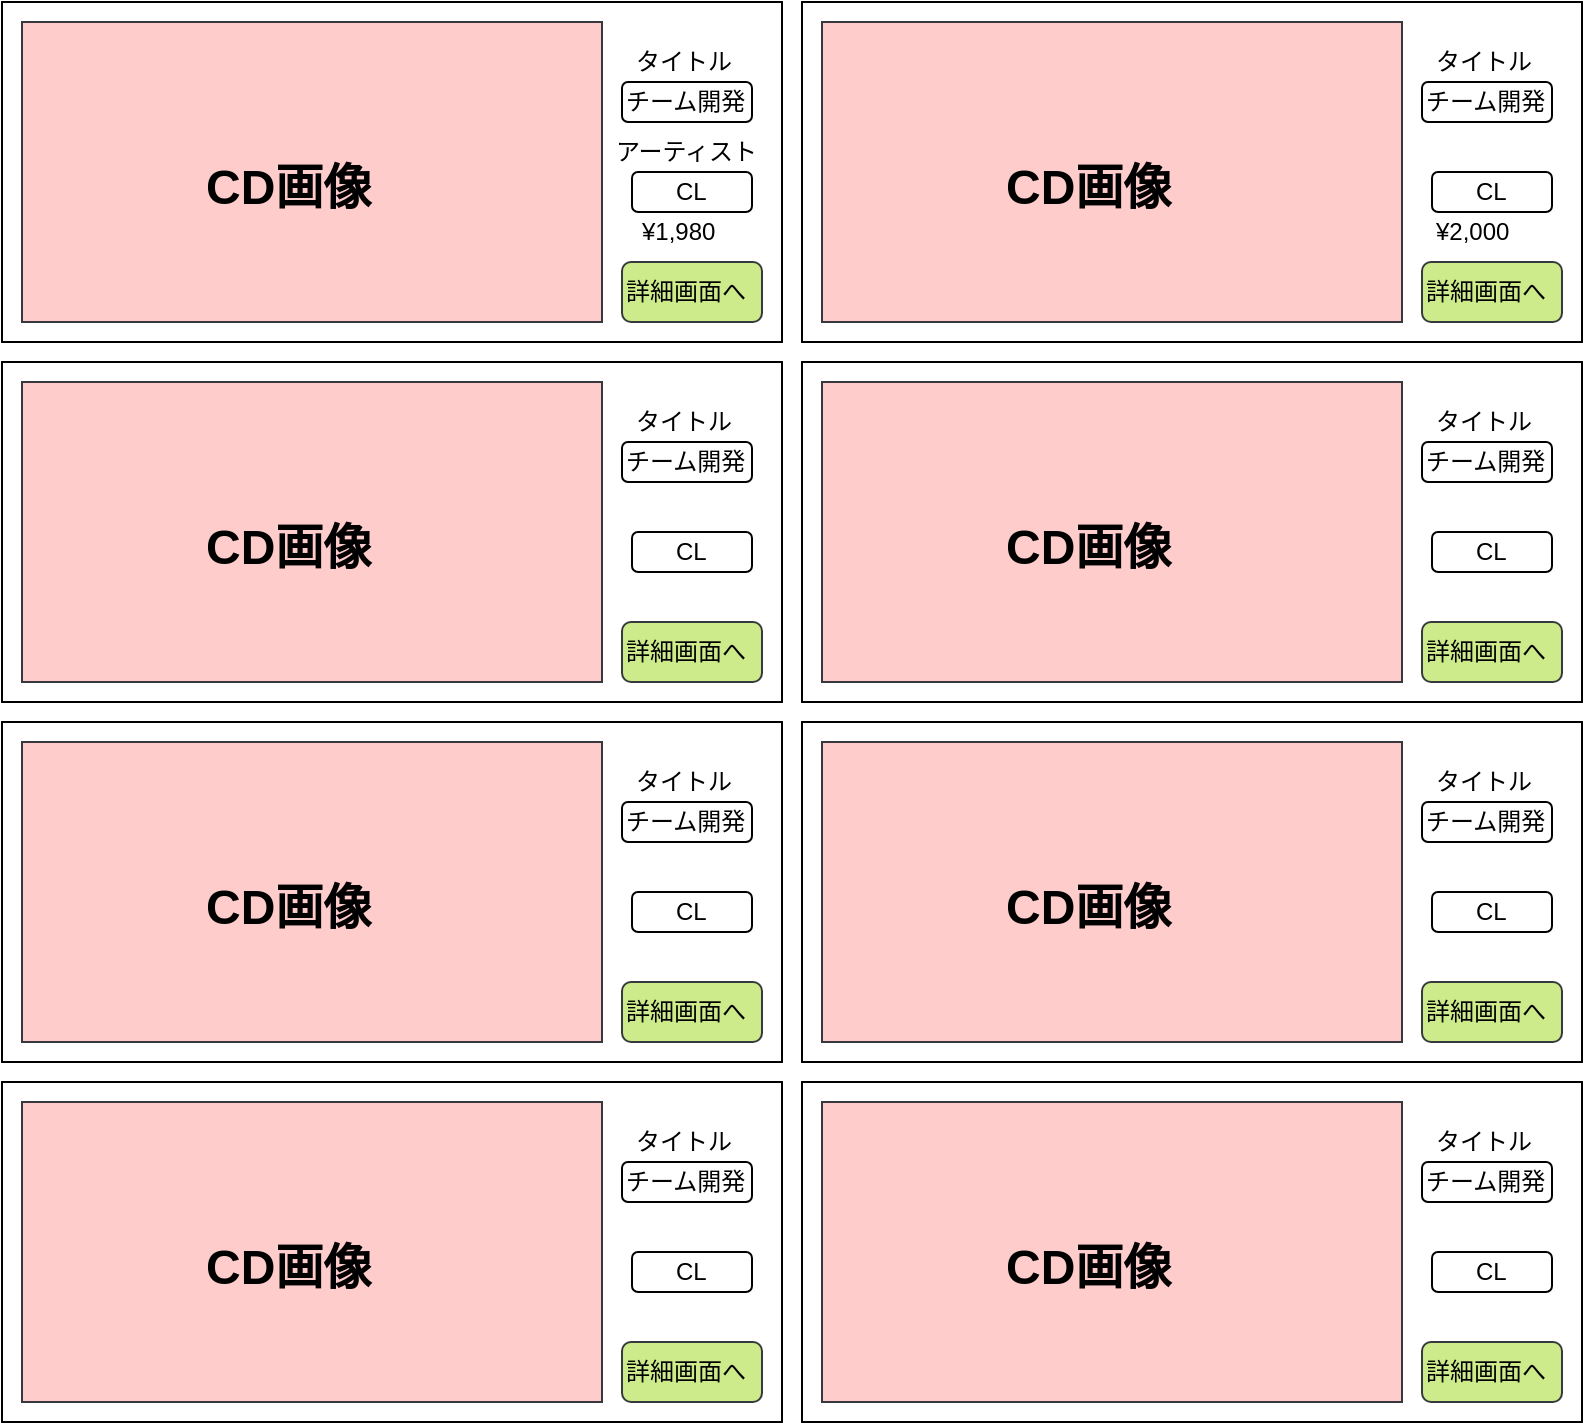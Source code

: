 <mxfile version="10.8.5" type="github"><diagram id="PPx-m0vNghP_mfg8f-Wl" name="Page-1"><mxGraphModel dx="737" dy="648" grid="1" gridSize="10" guides="1" tooltips="1" connect="1" arrows="1" fold="1" page="1" pageScale="1" pageWidth="1169" pageHeight="1654" math="0" shadow="0"><root><mxCell id="0"/><mxCell id="1" parent="0"/><mxCell id="JDdj_WCOVAHmtkz_DxpK-1" value="" style="rounded=0;whiteSpace=wrap;html=1;strokeWidth=1;fillColor=none;gradientColor=none;align=left;" vertex="1" parent="1"><mxGeometry x="30" y="30" width="390" height="170" as="geometry"/></mxCell><mxCell id="JDdj_WCOVAHmtkz_DxpK-2" value="" style="rounded=0;whiteSpace=wrap;html=1;strokeWidth=1;fillColor=#ffcccc;align=left;strokeColor=#36393d;" vertex="1" parent="1"><mxGeometry x="40" y="40" width="290" height="150" as="geometry"/></mxCell><mxCell id="JDdj_WCOVAHmtkz_DxpK-3" value="&lt;h1&gt;CD画像&lt;/h1&gt;" style="text;html=1;resizable=0;points=[];autosize=1;align=left;verticalAlign=top;spacingTop=-4;" vertex="1" parent="1"><mxGeometry x="130" y="90" width="100" height="50" as="geometry"/></mxCell><mxCell id="JDdj_WCOVAHmtkz_DxpK-4" value="詳細画面へ" style="rounded=1;whiteSpace=wrap;html=1;strokeWidth=1;fillColor=#cdeb8b;align=left;strokeColor=#36393d;" vertex="1" parent="1"><mxGeometry x="340" y="160" width="70" height="30" as="geometry"/></mxCell><mxCell id="JDdj_WCOVAHmtkz_DxpK-5" value="タイトル" style="text;html=1;resizable=0;points=[];autosize=1;align=left;verticalAlign=top;spacingTop=-4;" vertex="1" parent="1"><mxGeometry x="345" y="50" width="60" height="20" as="geometry"/></mxCell><mxCell id="JDdj_WCOVAHmtkz_DxpK-6" value="チーム開発" style="text;html=1;resizable=0;points=[];autosize=1;align=left;verticalAlign=top;spacingTop=-4;" vertex="1" parent="1"><mxGeometry x="340" y="70" width="80" height="20" as="geometry"/></mxCell><mxCell id="JDdj_WCOVAHmtkz_DxpK-7" value="" style="rounded=1;whiteSpace=wrap;html=1;strokeWidth=1;fillColor=none;gradientColor=none;align=left;" vertex="1" parent="1"><mxGeometry x="345" y="115" width="60" height="20" as="geometry"/></mxCell><mxCell id="JDdj_WCOVAHmtkz_DxpK-8" value="" style="rounded=1;whiteSpace=wrap;html=1;strokeWidth=1;fillColor=none;gradientColor=none;align=left;" vertex="1" parent="1"><mxGeometry x="340" y="70" width="65" height="20" as="geometry"/></mxCell><mxCell id="JDdj_WCOVAHmtkz_DxpK-9" value="アーティスト" style="text;html=1;resizable=0;points=[];autosize=1;align=left;verticalAlign=top;spacingTop=-4;" vertex="1" parent="1"><mxGeometry x="335" y="95" width="90" height="20" as="geometry"/></mxCell><mxCell id="JDdj_WCOVAHmtkz_DxpK-10" value="CL" style="text;html=1;resizable=0;points=[];autosize=1;align=left;verticalAlign=top;spacingTop=-4;" vertex="1" parent="1"><mxGeometry x="365" y="115" width="30" height="20" as="geometry"/></mxCell><mxCell id="JDdj_WCOVAHmtkz_DxpK-11" value="" style="rounded=0;whiteSpace=wrap;html=1;strokeWidth=1;fillColor=none;gradientColor=none;align=left;" vertex="1" parent="1"><mxGeometry x="430" y="210" width="390" height="170" as="geometry"/></mxCell><mxCell id="JDdj_WCOVAHmtkz_DxpK-12" value="" style="rounded=0;whiteSpace=wrap;html=1;strokeWidth=1;fillColor=#ffcccc;align=left;strokeColor=#36393d;" vertex="1" parent="1"><mxGeometry x="440" y="220" width="290" height="150" as="geometry"/></mxCell><mxCell id="JDdj_WCOVAHmtkz_DxpK-13" value="&lt;h1&gt;CD画像&lt;/h1&gt;" style="text;html=1;resizable=0;points=[];autosize=1;align=left;verticalAlign=top;spacingTop=-4;" vertex="1" parent="1"><mxGeometry x="530" y="270" width="100" height="50" as="geometry"/></mxCell><mxCell id="JDdj_WCOVAHmtkz_DxpK-14" value="詳細画面へ" style="rounded=1;whiteSpace=wrap;html=1;strokeWidth=1;fillColor=#cdeb8b;align=left;strokeColor=#36393d;" vertex="1" parent="1"><mxGeometry x="740" y="340" width="70" height="30" as="geometry"/></mxCell><mxCell id="JDdj_WCOVAHmtkz_DxpK-15" value="タイトル" style="text;html=1;resizable=0;points=[];autosize=1;align=left;verticalAlign=top;spacingTop=-4;" vertex="1" parent="1"><mxGeometry x="745" y="230" width="60" height="20" as="geometry"/></mxCell><mxCell id="JDdj_WCOVAHmtkz_DxpK-16" value="チーム開発" style="text;html=1;resizable=0;points=[];autosize=1;align=left;verticalAlign=top;spacingTop=-4;" vertex="1" parent="1"><mxGeometry x="740" y="250" width="80" height="20" as="geometry"/></mxCell><mxCell id="JDdj_WCOVAHmtkz_DxpK-17" value="" style="rounded=1;whiteSpace=wrap;html=1;strokeWidth=1;fillColor=none;gradientColor=none;align=left;" vertex="1" parent="1"><mxGeometry x="745" y="295" width="60" height="20" as="geometry"/></mxCell><mxCell id="JDdj_WCOVAHmtkz_DxpK-18" value="" style="rounded=1;whiteSpace=wrap;html=1;strokeWidth=1;fillColor=none;gradientColor=none;align=left;" vertex="1" parent="1"><mxGeometry x="740" y="250" width="65" height="20" as="geometry"/></mxCell><mxCell id="JDdj_WCOVAHmtkz_DxpK-19" value="CL" style="text;html=1;resizable=0;points=[];autosize=1;align=left;verticalAlign=top;spacingTop=-4;" vertex="1" parent="1"><mxGeometry x="765" y="295" width="30" height="20" as="geometry"/></mxCell><mxCell id="JDdj_WCOVAHmtkz_DxpK-20" value="" style="rounded=0;whiteSpace=wrap;html=1;strokeWidth=1;fillColor=none;gradientColor=none;align=left;" vertex="1" parent="1"><mxGeometry x="430" y="30" width="390" height="170" as="geometry"/></mxCell><mxCell id="JDdj_WCOVAHmtkz_DxpK-21" value="" style="rounded=0;whiteSpace=wrap;html=1;strokeWidth=1;fillColor=#ffcccc;align=left;strokeColor=#36393d;" vertex="1" parent="1"><mxGeometry x="440" y="40" width="290" height="150" as="geometry"/></mxCell><mxCell id="JDdj_WCOVAHmtkz_DxpK-22" value="&lt;h1&gt;CD画像&lt;/h1&gt;" style="text;html=1;resizable=0;points=[];autosize=1;align=left;verticalAlign=top;spacingTop=-4;" vertex="1" parent="1"><mxGeometry x="530" y="90" width="100" height="50" as="geometry"/></mxCell><mxCell id="JDdj_WCOVAHmtkz_DxpK-23" value="詳細画面へ" style="rounded=1;whiteSpace=wrap;html=1;strokeWidth=1;fillColor=#cdeb8b;align=left;strokeColor=#36393d;" vertex="1" parent="1"><mxGeometry x="740" y="160" width="70" height="30" as="geometry"/></mxCell><mxCell id="JDdj_WCOVAHmtkz_DxpK-24" value="タイトル" style="text;html=1;resizable=0;points=[];autosize=1;align=left;verticalAlign=top;spacingTop=-4;" vertex="1" parent="1"><mxGeometry x="745" y="50" width="60" height="20" as="geometry"/></mxCell><mxCell id="JDdj_WCOVAHmtkz_DxpK-25" value="チーム開発" style="text;html=1;resizable=0;points=[];autosize=1;align=left;verticalAlign=top;spacingTop=-4;" vertex="1" parent="1"><mxGeometry x="740" y="70" width="80" height="20" as="geometry"/></mxCell><mxCell id="JDdj_WCOVAHmtkz_DxpK-26" value="" style="rounded=1;whiteSpace=wrap;html=1;strokeWidth=1;fillColor=none;gradientColor=none;align=left;" vertex="1" parent="1"><mxGeometry x="745" y="115" width="60" height="20" as="geometry"/></mxCell><mxCell id="JDdj_WCOVAHmtkz_DxpK-27" value="" style="rounded=1;whiteSpace=wrap;html=1;strokeWidth=1;fillColor=none;gradientColor=none;align=left;" vertex="1" parent="1"><mxGeometry x="740" y="70" width="65" height="20" as="geometry"/></mxCell><mxCell id="JDdj_WCOVAHmtkz_DxpK-28" value="CL" style="text;html=1;resizable=0;points=[];autosize=1;align=left;verticalAlign=top;spacingTop=-4;" vertex="1" parent="1"><mxGeometry x="765" y="115" width="30" height="20" as="geometry"/></mxCell><mxCell id="JDdj_WCOVAHmtkz_DxpK-29" value="" style="rounded=0;whiteSpace=wrap;html=1;strokeWidth=1;fillColor=none;gradientColor=none;align=left;" vertex="1" parent="1"><mxGeometry x="30" y="210" width="390" height="170" as="geometry"/></mxCell><mxCell id="JDdj_WCOVAHmtkz_DxpK-30" value="" style="rounded=0;whiteSpace=wrap;html=1;strokeWidth=1;fillColor=#ffcccc;align=left;strokeColor=#36393d;" vertex="1" parent="1"><mxGeometry x="40" y="220" width="290" height="150" as="geometry"/></mxCell><mxCell id="JDdj_WCOVAHmtkz_DxpK-31" value="&lt;h1&gt;CD画像&lt;/h1&gt;" style="text;html=1;resizable=0;points=[];autosize=1;align=left;verticalAlign=top;spacingTop=-4;" vertex="1" parent="1"><mxGeometry x="130" y="270" width="100" height="50" as="geometry"/></mxCell><mxCell id="JDdj_WCOVAHmtkz_DxpK-32" value="詳細画面へ" style="rounded=1;whiteSpace=wrap;html=1;strokeWidth=1;fillColor=#cdeb8b;align=left;strokeColor=#36393d;" vertex="1" parent="1"><mxGeometry x="340" y="340" width="70" height="30" as="geometry"/></mxCell><mxCell id="JDdj_WCOVAHmtkz_DxpK-33" value="タイトル" style="text;html=1;resizable=0;points=[];autosize=1;align=left;verticalAlign=top;spacingTop=-4;" vertex="1" parent="1"><mxGeometry x="345" y="230" width="60" height="20" as="geometry"/></mxCell><mxCell id="JDdj_WCOVAHmtkz_DxpK-34" value="チーム開発" style="text;html=1;resizable=0;points=[];autosize=1;align=left;verticalAlign=top;spacingTop=-4;" vertex="1" parent="1"><mxGeometry x="340" y="250" width="80" height="20" as="geometry"/></mxCell><mxCell id="JDdj_WCOVAHmtkz_DxpK-35" value="" style="rounded=1;whiteSpace=wrap;html=1;strokeWidth=1;fillColor=none;gradientColor=none;align=left;" vertex="1" parent="1"><mxGeometry x="345" y="295" width="60" height="20" as="geometry"/></mxCell><mxCell id="JDdj_WCOVAHmtkz_DxpK-36" value="" style="rounded=1;whiteSpace=wrap;html=1;strokeWidth=1;fillColor=none;gradientColor=none;align=left;" vertex="1" parent="1"><mxGeometry x="340" y="250" width="65" height="20" as="geometry"/></mxCell><mxCell id="JDdj_WCOVAHmtkz_DxpK-37" value="CL" style="text;html=1;resizable=0;points=[];autosize=1;align=left;verticalAlign=top;spacingTop=-4;" vertex="1" parent="1"><mxGeometry x="365" y="295" width="30" height="20" as="geometry"/></mxCell><mxCell id="JDdj_WCOVAHmtkz_DxpK-38" value="" style="rounded=0;whiteSpace=wrap;html=1;strokeWidth=1;fillColor=none;gradientColor=none;align=left;" vertex="1" parent="1"><mxGeometry x="30" y="390" width="390" height="170" as="geometry"/></mxCell><mxCell id="JDdj_WCOVAHmtkz_DxpK-39" value="" style="rounded=0;whiteSpace=wrap;html=1;strokeWidth=1;fillColor=#ffcccc;align=left;strokeColor=#36393d;" vertex="1" parent="1"><mxGeometry x="40" y="400" width="290" height="150" as="geometry"/></mxCell><mxCell id="JDdj_WCOVAHmtkz_DxpK-40" value="&lt;h1&gt;CD画像&lt;/h1&gt;" style="text;html=1;resizable=0;points=[];autosize=1;align=left;verticalAlign=top;spacingTop=-4;" vertex="1" parent="1"><mxGeometry x="130" y="450" width="100" height="50" as="geometry"/></mxCell><mxCell id="JDdj_WCOVAHmtkz_DxpK-41" value="詳細画面へ" style="rounded=1;whiteSpace=wrap;html=1;strokeWidth=1;fillColor=#cdeb8b;align=left;strokeColor=#36393d;" vertex="1" parent="1"><mxGeometry x="340" y="520" width="70" height="30" as="geometry"/></mxCell><mxCell id="JDdj_WCOVAHmtkz_DxpK-42" value="タイトル" style="text;html=1;resizable=0;points=[];autosize=1;align=left;verticalAlign=top;spacingTop=-4;" vertex="1" parent="1"><mxGeometry x="345" y="410" width="60" height="20" as="geometry"/></mxCell><mxCell id="JDdj_WCOVAHmtkz_DxpK-43" value="チーム開発" style="text;html=1;resizable=0;points=[];autosize=1;align=left;verticalAlign=top;spacingTop=-4;" vertex="1" parent="1"><mxGeometry x="340" y="430" width="80" height="20" as="geometry"/></mxCell><mxCell id="JDdj_WCOVAHmtkz_DxpK-44" value="" style="rounded=1;whiteSpace=wrap;html=1;strokeWidth=1;fillColor=none;gradientColor=none;align=left;" vertex="1" parent="1"><mxGeometry x="345" y="475" width="60" height="20" as="geometry"/></mxCell><mxCell id="JDdj_WCOVAHmtkz_DxpK-45" value="" style="rounded=1;whiteSpace=wrap;html=1;strokeWidth=1;fillColor=none;gradientColor=none;align=left;" vertex="1" parent="1"><mxGeometry x="340" y="430" width="65" height="20" as="geometry"/></mxCell><mxCell id="JDdj_WCOVAHmtkz_DxpK-46" value="CL" style="text;html=1;resizable=0;points=[];autosize=1;align=left;verticalAlign=top;spacingTop=-4;" vertex="1" parent="1"><mxGeometry x="365" y="475" width="30" height="20" as="geometry"/></mxCell><mxCell id="JDdj_WCOVAHmtkz_DxpK-47" value="" style="rounded=0;whiteSpace=wrap;html=1;strokeWidth=1;fillColor=none;gradientColor=none;align=left;" vertex="1" parent="1"><mxGeometry x="430" y="390" width="390" height="170" as="geometry"/></mxCell><mxCell id="JDdj_WCOVAHmtkz_DxpK-48" value="" style="rounded=0;whiteSpace=wrap;html=1;strokeWidth=1;fillColor=#ffcccc;align=left;strokeColor=#36393d;" vertex="1" parent="1"><mxGeometry x="440" y="400" width="290" height="150" as="geometry"/></mxCell><mxCell id="JDdj_WCOVAHmtkz_DxpK-49" value="&lt;h1&gt;CD画像&lt;/h1&gt;" style="text;html=1;resizable=0;points=[];autosize=1;align=left;verticalAlign=top;spacingTop=-4;" vertex="1" parent="1"><mxGeometry x="530" y="450" width="100" height="50" as="geometry"/></mxCell><mxCell id="JDdj_WCOVAHmtkz_DxpK-50" value="詳細画面へ" style="rounded=1;whiteSpace=wrap;html=1;strokeWidth=1;fillColor=#cdeb8b;align=left;strokeColor=#36393d;" vertex="1" parent="1"><mxGeometry x="740" y="520" width="70" height="30" as="geometry"/></mxCell><mxCell id="JDdj_WCOVAHmtkz_DxpK-51" value="タイトル" style="text;html=1;resizable=0;points=[];autosize=1;align=left;verticalAlign=top;spacingTop=-4;" vertex="1" parent="1"><mxGeometry x="745" y="410" width="60" height="20" as="geometry"/></mxCell><mxCell id="JDdj_WCOVAHmtkz_DxpK-52" value="チーム開発" style="text;html=1;resizable=0;points=[];autosize=1;align=left;verticalAlign=top;spacingTop=-4;" vertex="1" parent="1"><mxGeometry x="740" y="430" width="80" height="20" as="geometry"/></mxCell><mxCell id="JDdj_WCOVAHmtkz_DxpK-53" value="" style="rounded=1;whiteSpace=wrap;html=1;strokeWidth=1;fillColor=none;gradientColor=none;align=left;" vertex="1" parent="1"><mxGeometry x="745" y="475" width="60" height="20" as="geometry"/></mxCell><mxCell id="JDdj_WCOVAHmtkz_DxpK-54" value="" style="rounded=1;whiteSpace=wrap;html=1;strokeWidth=1;fillColor=none;gradientColor=none;align=left;" vertex="1" parent="1"><mxGeometry x="740" y="430" width="65" height="20" as="geometry"/></mxCell><mxCell id="JDdj_WCOVAHmtkz_DxpK-55" value="CL" style="text;html=1;resizable=0;points=[];autosize=1;align=left;verticalAlign=top;spacingTop=-4;" vertex="1" parent="1"><mxGeometry x="765" y="475" width="30" height="20" as="geometry"/></mxCell><mxCell id="JDdj_WCOVAHmtkz_DxpK-56" value="¥1,980" style="text;html=1;resizable=0;points=[];autosize=1;align=left;verticalAlign=top;spacingTop=-4;" vertex="1" parent="1"><mxGeometry x="347.5" y="135" width="50" height="20" as="geometry"/></mxCell><mxCell id="JDdj_WCOVAHmtkz_DxpK-57" value="¥2,000" style="text;html=1;resizable=0;points=[];autosize=1;align=left;verticalAlign=top;spacingTop=-4;" vertex="1" parent="1"><mxGeometry x="745" y="135" width="50" height="20" as="geometry"/></mxCell><mxCell id="JDdj_WCOVAHmtkz_DxpK-58" value="" style="rounded=0;whiteSpace=wrap;html=1;strokeWidth=1;fillColor=none;gradientColor=none;align=left;" vertex="1" parent="1"><mxGeometry x="30" y="570" width="390" height="170" as="geometry"/></mxCell><mxCell id="JDdj_WCOVAHmtkz_DxpK-59" value="" style="rounded=0;whiteSpace=wrap;html=1;strokeWidth=1;fillColor=#ffcccc;align=left;strokeColor=#36393d;" vertex="1" parent="1"><mxGeometry x="40" y="580" width="290" height="150" as="geometry"/></mxCell><mxCell id="JDdj_WCOVAHmtkz_DxpK-60" value="&lt;h1&gt;CD画像&lt;/h1&gt;" style="text;html=1;resizable=0;points=[];autosize=1;align=left;verticalAlign=top;spacingTop=-4;" vertex="1" parent="1"><mxGeometry x="130" y="630" width="100" height="50" as="geometry"/></mxCell><mxCell id="JDdj_WCOVAHmtkz_DxpK-61" value="詳細画面へ" style="rounded=1;whiteSpace=wrap;html=1;strokeWidth=1;fillColor=#cdeb8b;align=left;strokeColor=#36393d;" vertex="1" parent="1"><mxGeometry x="340" y="700" width="70" height="30" as="geometry"/></mxCell><mxCell id="JDdj_WCOVAHmtkz_DxpK-62" value="タイトル" style="text;html=1;resizable=0;points=[];autosize=1;align=left;verticalAlign=top;spacingTop=-4;" vertex="1" parent="1"><mxGeometry x="345" y="590" width="60" height="20" as="geometry"/></mxCell><mxCell id="JDdj_WCOVAHmtkz_DxpK-63" value="チーム開発" style="text;html=1;resizable=0;points=[];autosize=1;align=left;verticalAlign=top;spacingTop=-4;" vertex="1" parent="1"><mxGeometry x="340" y="610" width="80" height="20" as="geometry"/></mxCell><mxCell id="JDdj_WCOVAHmtkz_DxpK-64" value="" style="rounded=1;whiteSpace=wrap;html=1;strokeWidth=1;fillColor=none;gradientColor=none;align=left;" vertex="1" parent="1"><mxGeometry x="345" y="655" width="60" height="20" as="geometry"/></mxCell><mxCell id="JDdj_WCOVAHmtkz_DxpK-65" value="" style="rounded=1;whiteSpace=wrap;html=1;strokeWidth=1;fillColor=none;gradientColor=none;align=left;" vertex="1" parent="1"><mxGeometry x="340" y="610" width="65" height="20" as="geometry"/></mxCell><mxCell id="JDdj_WCOVAHmtkz_DxpK-66" value="CL" style="text;html=1;resizable=0;points=[];autosize=1;align=left;verticalAlign=top;spacingTop=-4;" vertex="1" parent="1"><mxGeometry x="365" y="655" width="30" height="20" as="geometry"/></mxCell><mxCell id="JDdj_WCOVAHmtkz_DxpK-67" value="" style="rounded=0;whiteSpace=wrap;html=1;strokeWidth=1;fillColor=none;gradientColor=none;align=left;" vertex="1" parent="1"><mxGeometry x="430" y="570" width="390" height="170" as="geometry"/></mxCell><mxCell id="JDdj_WCOVAHmtkz_DxpK-68" value="" style="rounded=0;whiteSpace=wrap;html=1;strokeWidth=1;fillColor=#ffcccc;align=left;strokeColor=#36393d;" vertex="1" parent="1"><mxGeometry x="440" y="580" width="290" height="150" as="geometry"/></mxCell><mxCell id="JDdj_WCOVAHmtkz_DxpK-69" value="&lt;h1&gt;CD画像&lt;/h1&gt;" style="text;html=1;resizable=0;points=[];autosize=1;align=left;verticalAlign=top;spacingTop=-4;" vertex="1" parent="1"><mxGeometry x="530" y="630" width="100" height="50" as="geometry"/></mxCell><mxCell id="JDdj_WCOVAHmtkz_DxpK-70" value="詳細画面へ" style="rounded=1;whiteSpace=wrap;html=1;strokeWidth=1;fillColor=#cdeb8b;align=left;strokeColor=#36393d;" vertex="1" parent="1"><mxGeometry x="740" y="700" width="70" height="30" as="geometry"/></mxCell><mxCell id="JDdj_WCOVAHmtkz_DxpK-71" value="タイトル" style="text;html=1;resizable=0;points=[];autosize=1;align=left;verticalAlign=top;spacingTop=-4;" vertex="1" parent="1"><mxGeometry x="745" y="590" width="60" height="20" as="geometry"/></mxCell><mxCell id="JDdj_WCOVAHmtkz_DxpK-72" value="チーム開発" style="text;html=1;resizable=0;points=[];autosize=1;align=left;verticalAlign=top;spacingTop=-4;" vertex="1" parent="1"><mxGeometry x="740" y="610" width="80" height="20" as="geometry"/></mxCell><mxCell id="JDdj_WCOVAHmtkz_DxpK-73" value="" style="rounded=1;whiteSpace=wrap;html=1;strokeWidth=1;fillColor=none;gradientColor=none;align=left;" vertex="1" parent="1"><mxGeometry x="745" y="655" width="60" height="20" as="geometry"/></mxCell><mxCell id="JDdj_WCOVAHmtkz_DxpK-74" value="" style="rounded=1;whiteSpace=wrap;html=1;strokeWidth=1;fillColor=none;gradientColor=none;align=left;" vertex="1" parent="1"><mxGeometry x="740" y="610" width="65" height="20" as="geometry"/></mxCell><mxCell id="JDdj_WCOVAHmtkz_DxpK-75" value="CL" style="text;html=1;resizable=0;points=[];autosize=1;align=left;verticalAlign=top;spacingTop=-4;" vertex="1" parent="1"><mxGeometry x="765" y="655" width="30" height="20" as="geometry"/></mxCell></root></mxGraphModel></diagram></mxfile>